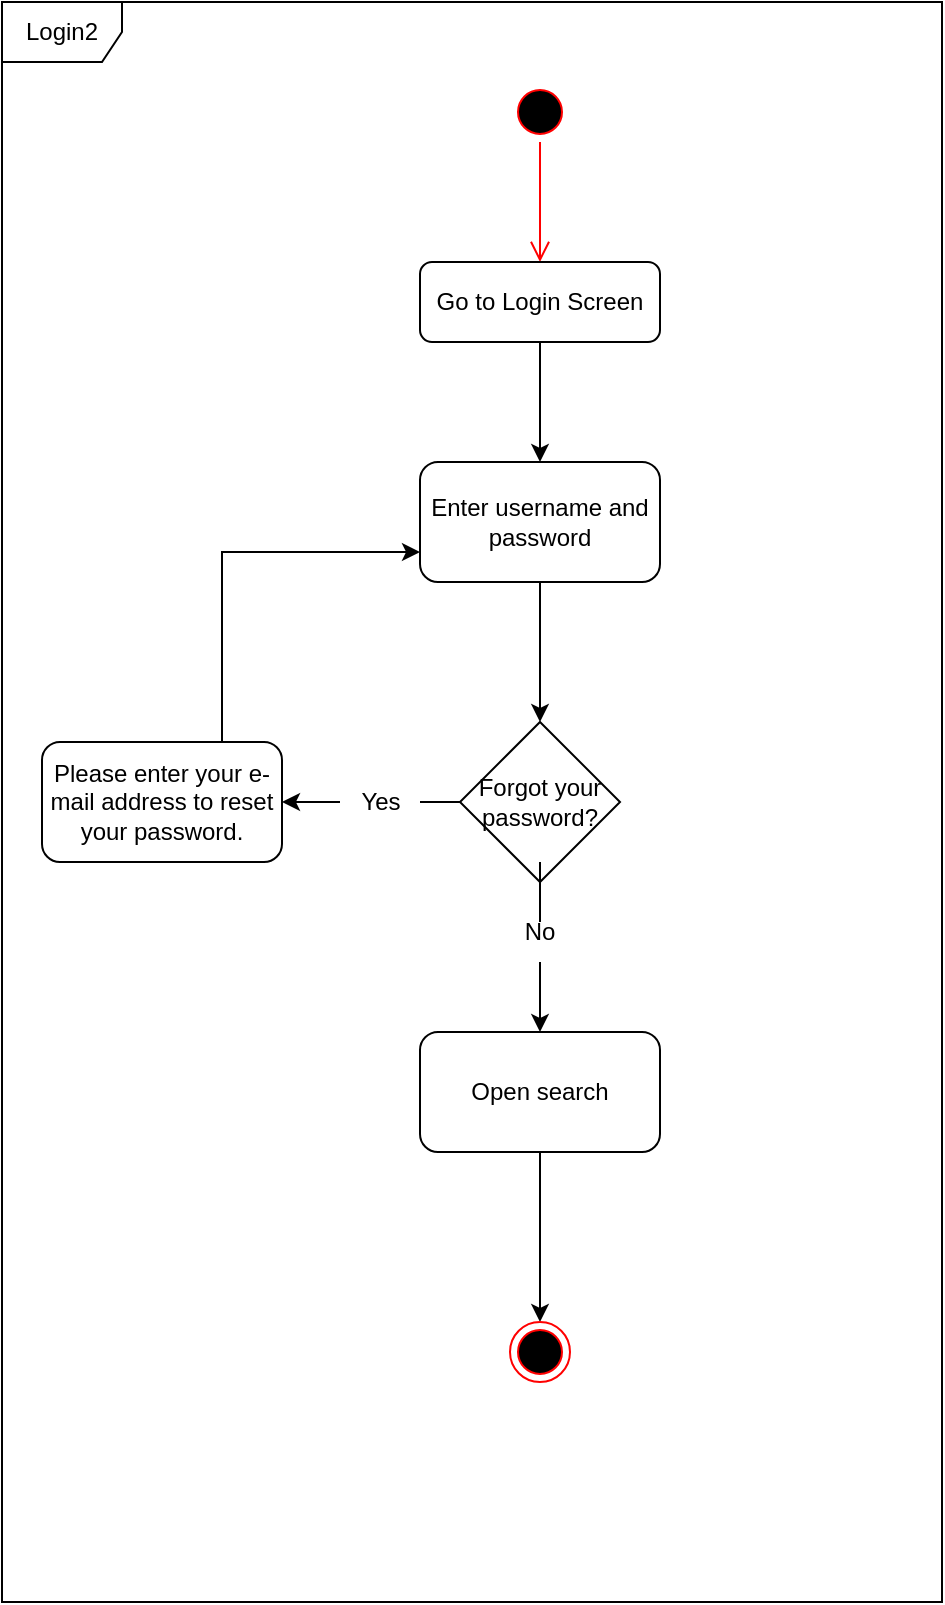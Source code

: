 <mxfile version="20.3.0" type="device"><diagram id="cSJC1WFrFmdvSuoZKfuc" name="Sayfa -1"><mxGraphModel dx="868" dy="553" grid="1" gridSize="10" guides="1" tooltips="1" connect="1" arrows="1" fold="1" page="1" pageScale="1" pageWidth="827" pageHeight="1169" math="0" shadow="0"><root><mxCell id="0"/><mxCell id="1" parent="0"/><mxCell id="R-NH3etxkVigWAVkTjyN-1" value="" style="ellipse;html=1;shape=startState;fillColor=#000000;strokeColor=#ff0000;" vertex="1" parent="1"><mxGeometry x="384" y="80" width="30" height="30" as="geometry"/></mxCell><mxCell id="R-NH3etxkVigWAVkTjyN-2" value="" style="edgeStyle=orthogonalEdgeStyle;html=1;verticalAlign=bottom;endArrow=open;endSize=8;strokeColor=#ff0000;rounded=0;" edge="1" source="R-NH3etxkVigWAVkTjyN-1" parent="1"><mxGeometry relative="1" as="geometry"><mxPoint x="399" y="170" as="targetPoint"/></mxGeometry></mxCell><mxCell id="R-NH3etxkVigWAVkTjyN-4" style="edgeStyle=orthogonalEdgeStyle;rounded=0;orthogonalLoop=1;jettySize=auto;html=1;" edge="1" parent="1" source="R-NH3etxkVigWAVkTjyN-3"><mxGeometry relative="1" as="geometry"><mxPoint x="399" y="270" as="targetPoint"/></mxGeometry></mxCell><mxCell id="R-NH3etxkVigWAVkTjyN-3" value="Go to Login Screen" style="rounded=1;whiteSpace=wrap;html=1;" vertex="1" parent="1"><mxGeometry x="339" y="170" width="120" height="40" as="geometry"/></mxCell><mxCell id="R-NH3etxkVigWAVkTjyN-6" style="edgeStyle=orthogonalEdgeStyle;rounded=0;orthogonalLoop=1;jettySize=auto;html=1;" edge="1" parent="1" source="R-NH3etxkVigWAVkTjyN-5"><mxGeometry relative="1" as="geometry"><mxPoint x="399" y="400" as="targetPoint"/></mxGeometry></mxCell><mxCell id="R-NH3etxkVigWAVkTjyN-5" value="Enter username and password" style="rounded=1;whiteSpace=wrap;html=1;" vertex="1" parent="1"><mxGeometry x="339" y="270" width="120" height="60" as="geometry"/></mxCell><mxCell id="R-NH3etxkVigWAVkTjyN-8" style="edgeStyle=orthogonalEdgeStyle;rounded=0;orthogonalLoop=1;jettySize=auto;html=1;exitX=0;exitY=0.5;exitDx=0;exitDy=0;startArrow=none;" edge="1" parent="1" source="R-NH3etxkVigWAVkTjyN-13"><mxGeometry relative="1" as="geometry"><mxPoint x="270" y="440" as="targetPoint"/></mxGeometry></mxCell><mxCell id="R-NH3etxkVigWAVkTjyN-10" style="edgeStyle=orthogonalEdgeStyle;rounded=0;orthogonalLoop=1;jettySize=auto;html=1;startArrow=none;" edge="1" parent="1" source="R-NH3etxkVigWAVkTjyN-15" target="R-NH3etxkVigWAVkTjyN-11"><mxGeometry relative="1" as="geometry"><mxPoint x="399" y="560" as="targetPoint"/><Array as="points"><mxPoint x="399" y="500"/><mxPoint x="399" y="500"/></Array></mxGeometry></mxCell><mxCell id="R-NH3etxkVigWAVkTjyN-7" value="Forgot your password?" style="rhombus;whiteSpace=wrap;html=1;" vertex="1" parent="1"><mxGeometry x="359" y="400" width="80" height="80" as="geometry"/></mxCell><mxCell id="R-NH3etxkVigWAVkTjyN-21" style="edgeStyle=orthogonalEdgeStyle;rounded=0;orthogonalLoop=1;jettySize=auto;html=1;entryX=0;entryY=0.75;entryDx=0;entryDy=0;exitX=0.425;exitY=0;exitDx=0;exitDy=0;exitPerimeter=0;" edge="1" parent="1" source="R-NH3etxkVigWAVkTjyN-9" target="R-NH3etxkVigWAVkTjyN-5"><mxGeometry relative="1" as="geometry"><Array as="points"><mxPoint x="240" y="410"/><mxPoint x="240" y="315"/></Array></mxGeometry></mxCell><mxCell id="R-NH3etxkVigWAVkTjyN-9" value="Please enter your e-mail address to reset your password." style="rounded=1;whiteSpace=wrap;html=1;" vertex="1" parent="1"><mxGeometry x="150" y="410" width="120" height="60" as="geometry"/></mxCell><mxCell id="R-NH3etxkVigWAVkTjyN-18" value="" style="edgeStyle=orthogonalEdgeStyle;rounded=0;orthogonalLoop=1;jettySize=auto;html=1;" edge="1" parent="1" source="R-NH3etxkVigWAVkTjyN-11" target="R-NH3etxkVigWAVkTjyN-17"><mxGeometry relative="1" as="geometry"/></mxCell><mxCell id="R-NH3etxkVigWAVkTjyN-11" value="Open search" style="rounded=1;whiteSpace=wrap;html=1;" vertex="1" parent="1"><mxGeometry x="339" y="555" width="120" height="60" as="geometry"/></mxCell><mxCell id="R-NH3etxkVigWAVkTjyN-13" value="Yes" style="text;html=1;align=center;verticalAlign=middle;resizable=0;points=[];autosize=1;strokeColor=none;fillColor=none;" vertex="1" parent="1"><mxGeometry x="299" y="425" width="40" height="30" as="geometry"/></mxCell><mxCell id="R-NH3etxkVigWAVkTjyN-14" value="" style="edgeStyle=orthogonalEdgeStyle;rounded=0;orthogonalLoop=1;jettySize=auto;html=1;exitX=0;exitY=0.5;exitDx=0;exitDy=0;endArrow=none;" edge="1" parent="1" source="R-NH3etxkVigWAVkTjyN-7" target="R-NH3etxkVigWAVkTjyN-13"><mxGeometry relative="1" as="geometry"><mxPoint x="270" y="440" as="targetPoint"/><mxPoint x="359" y="440" as="sourcePoint"/></mxGeometry></mxCell><mxCell id="R-NH3etxkVigWAVkTjyN-15" value="No" style="text;html=1;strokeColor=none;fillColor=none;align=center;verticalAlign=middle;whiteSpace=wrap;rounded=0;" vertex="1" parent="1"><mxGeometry x="369" y="490" width="60" height="30" as="geometry"/></mxCell><mxCell id="R-NH3etxkVigWAVkTjyN-16" value="" style="edgeStyle=orthogonalEdgeStyle;rounded=0;orthogonalLoop=1;jettySize=auto;html=1;endArrow=none;" edge="1" parent="1" source="R-NH3etxkVigWAVkTjyN-7" target="R-NH3etxkVigWAVkTjyN-15"><mxGeometry relative="1" as="geometry"><mxPoint x="399" y="530" as="targetPoint"/><mxPoint x="399" y="480" as="sourcePoint"/><Array as="points"/></mxGeometry></mxCell><mxCell id="R-NH3etxkVigWAVkTjyN-17" value="" style="ellipse;html=1;shape=endState;fillColor=#000000;strokeColor=#ff0000;" vertex="1" parent="1"><mxGeometry x="384" y="700" width="30" height="30" as="geometry"/></mxCell><mxCell id="R-NH3etxkVigWAVkTjyN-22" value="Login2" style="shape=umlFrame;whiteSpace=wrap;html=1;" vertex="1" parent="1"><mxGeometry x="130" y="40" width="470" height="800" as="geometry"/></mxCell></root></mxGraphModel></diagram></mxfile>